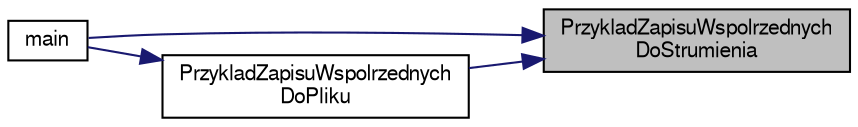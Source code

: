 digraph "PrzykladZapisuWspolrzednychDoStrumienia"
{
 // LATEX_PDF_SIZE
  edge [fontname="FreeSans",fontsize="10",labelfontname="FreeSans",labelfontsize="10"];
  node [fontname="FreeSans",fontsize="10",shape=record];
  rankdir="RL";
  Node1 [label="PrzykladZapisuWspolrzednych\lDoStrumienia",height=0.2,width=0.4,color="black", fillcolor="grey75", style="filled", fontcolor="black",tooltip=" "];
  Node1 -> Node2 [dir="back",color="midnightblue",fontsize="10",style="solid",fontname="FreeSans"];
  Node2 [label="main",height=0.2,width=0.4,color="black", fillcolor="white", style="filled",URL="$a00020.html#ae66f6b31b5ad750f1fe042a706a4e3d4",tooltip=" "];
  Node1 -> Node3 [dir="back",color="midnightblue",fontsize="10",style="solid",fontname="FreeSans"];
  Node3 [label="PrzykladZapisuWspolrzednych\lDoPliku",height=0.2,width=0.4,color="black", fillcolor="white", style="filled",URL="$a00020.html#ad29f89fe022ee5b724b995c6bd8dec7d",tooltip=" "];
  Node3 -> Node2 [dir="back",color="midnightblue",fontsize="10",style="solid",fontname="FreeSans"];
}
